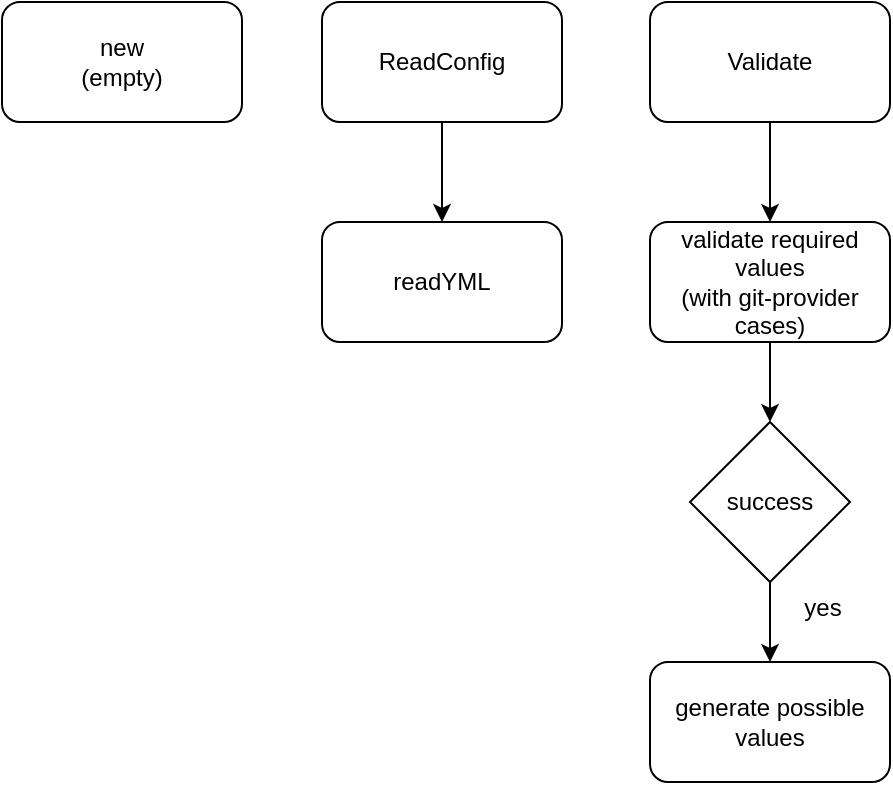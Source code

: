 <mxfile version="27.0.5" pages="2">
  <diagram name="config" id="ZvXNQg26AXPy_15aeXb5">
    <mxGraphModel dx="1426" dy="803" grid="1" gridSize="10" guides="1" tooltips="1" connect="1" arrows="1" fold="1" page="1" pageScale="1" pageWidth="827" pageHeight="1169" math="0" shadow="0">
      <root>
        <mxCell id="0" />
        <mxCell id="1" parent="0" />
        <mxCell id="JBnalLg52hrQvE5jIaXp-1" value="new&lt;div&gt;(empty)&lt;/div&gt;" style="rounded=1;whiteSpace=wrap;html=1;" vertex="1" parent="1">
          <mxGeometry x="90" y="60" width="120" height="60" as="geometry" />
        </mxCell>
        <mxCell id="JBnalLg52hrQvE5jIaXp-2" style="edgeStyle=orthogonalEdgeStyle;rounded=0;orthogonalLoop=1;jettySize=auto;html=1;entryX=0.5;entryY=0;entryDx=0;entryDy=0;" edge="1" parent="1" source="JBnalLg52hrQvE5jIaXp-3" target="JBnalLg52hrQvE5jIaXp-4">
          <mxGeometry relative="1" as="geometry" />
        </mxCell>
        <mxCell id="JBnalLg52hrQvE5jIaXp-3" value="ReadConfig" style="rounded=1;whiteSpace=wrap;html=1;" vertex="1" parent="1">
          <mxGeometry x="250" y="60" width="120" height="60" as="geometry" />
        </mxCell>
        <mxCell id="JBnalLg52hrQvE5jIaXp-4" value="readYML" style="rounded=1;whiteSpace=wrap;html=1;" vertex="1" parent="1">
          <mxGeometry x="250" y="170" width="120" height="60" as="geometry" />
        </mxCell>
        <mxCell id="JBnalLg52hrQvE5jIaXp-5" style="edgeStyle=orthogonalEdgeStyle;rounded=0;orthogonalLoop=1;jettySize=auto;html=1;" edge="1" parent="1" source="JBnalLg52hrQvE5jIaXp-6" target="JBnalLg52hrQvE5jIaXp-8">
          <mxGeometry relative="1" as="geometry" />
        </mxCell>
        <mxCell id="JBnalLg52hrQvE5jIaXp-6" value="Validate" style="rounded=1;whiteSpace=wrap;html=1;" vertex="1" parent="1">
          <mxGeometry x="414" y="60" width="120" height="60" as="geometry" />
        </mxCell>
        <mxCell id="JBnalLg52hrQvE5jIaXp-7" style="edgeStyle=orthogonalEdgeStyle;rounded=0;orthogonalLoop=1;jettySize=auto;html=1;" edge="1" parent="1" source="JBnalLg52hrQvE5jIaXp-8" target="JBnalLg52hrQvE5jIaXp-10">
          <mxGeometry relative="1" as="geometry" />
        </mxCell>
        <mxCell id="JBnalLg52hrQvE5jIaXp-8" value="validate required values&lt;br&gt;(with git-provider cases)" style="rounded=1;whiteSpace=wrap;html=1;" vertex="1" parent="1">
          <mxGeometry x="414" y="170" width="120" height="60" as="geometry" />
        </mxCell>
        <mxCell id="JBnalLg52hrQvE5jIaXp-9" style="edgeStyle=orthogonalEdgeStyle;rounded=0;orthogonalLoop=1;jettySize=auto;html=1;entryX=0.5;entryY=0;entryDx=0;entryDy=0;" edge="1" parent="1" source="JBnalLg52hrQvE5jIaXp-10" target="JBnalLg52hrQvE5jIaXp-11">
          <mxGeometry relative="1" as="geometry" />
        </mxCell>
        <mxCell id="JBnalLg52hrQvE5jIaXp-10" value="success" style="rhombus;whiteSpace=wrap;html=1;" vertex="1" parent="1">
          <mxGeometry x="434" y="270" width="80" height="80" as="geometry" />
        </mxCell>
        <mxCell id="JBnalLg52hrQvE5jIaXp-11" value="generate possible values" style="rounded=1;whiteSpace=wrap;html=1;" vertex="1" parent="1">
          <mxGeometry x="414" y="390" width="120" height="60" as="geometry" />
        </mxCell>
        <mxCell id="JBnalLg52hrQvE5jIaXp-12" value="yes" style="text;html=1;align=center;verticalAlign=middle;resizable=0;points=[];autosize=1;strokeColor=none;fillColor=none;" vertex="1" parent="1">
          <mxGeometry x="480" y="348" width="40" height="30" as="geometry" />
        </mxCell>
      </root>
    </mxGraphModel>
  </diagram>
  <diagram id="1KyT5Nvqu8-K1aTcOXnu" name="service">
    <mxGraphModel dx="1426" dy="803" grid="1" gridSize="10" guides="1" tooltips="1" connect="1" arrows="1" fold="1" page="1" pageScale="1" pageWidth="827" pageHeight="1169" math="0" shadow="0">
      <root>
        <mxCell id="0" />
        <mxCell id="1" parent="0" />
        <mxCell id="rozBYFYqCWglbYSsCx_b-8" style="edgeStyle=orthogonalEdgeStyle;rounded=0;orthogonalLoop=1;jettySize=auto;html=1;entryX=0;entryY=0.5;entryDx=0;entryDy=0;" edge="1" parent="1" source="rozBYFYqCWglbYSsCx_b-1" target="rozBYFYqCWglbYSsCx_b-6">
          <mxGeometry relative="1" as="geometry" />
        </mxCell>
        <mxCell id="rozBYFYqCWglbYSsCx_b-9" style="edgeStyle=orthogonalEdgeStyle;rounded=0;orthogonalLoop=1;jettySize=auto;html=1;entryX=0;entryY=0.5;entryDx=0;entryDy=0;" edge="1" parent="1" source="rozBYFYqCWglbYSsCx_b-1" target="rozBYFYqCWglbYSsCx_b-7">
          <mxGeometry relative="1" as="geometry" />
        </mxCell>
        <mxCell id="rozBYFYqCWglbYSsCx_b-1" value="Run" style="rounded=1;whiteSpace=wrap;html=1;" vertex="1" parent="1">
          <mxGeometry x="65" y="130" width="120" height="60" as="geometry" />
        </mxCell>
        <mxCell id="rozBYFYqCWglbYSsCx_b-3" value="" style="ellipse;html=1;shape=startState;fillColor=#000000;strokeColor=#ff0000;" vertex="1" parent="1">
          <mxGeometry x="110" y="40" width="30" height="30" as="geometry" />
        </mxCell>
        <mxCell id="rozBYFYqCWglbYSsCx_b-4" value="" style="edgeStyle=orthogonalEdgeStyle;html=1;verticalAlign=bottom;endArrow=open;endSize=8;strokeColor=#ff0000;rounded=0;" edge="1" source="rozBYFYqCWglbYSsCx_b-3" parent="1">
          <mxGeometry relative="1" as="geometry">
            <mxPoint x="125" y="130" as="targetPoint" />
          </mxGeometry>
        </mxCell>
        <mxCell id="rozBYFYqCWglbYSsCx_b-5" value="goboot" style="text;html=1;align=center;verticalAlign=middle;resizable=0;points=[];autosize=1;strokeColor=none;fillColor=none;" vertex="1" parent="1">
          <mxGeometry x="95" y="10" width="60" height="30" as="geometry" />
        </mxCell>
        <mxCell id="rozBYFYqCWglbYSsCx_b-11" style="edgeStyle=orthogonalEdgeStyle;rounded=0;orthogonalLoop=1;jettySize=auto;html=1;entryX=0;entryY=0.5;entryDx=0;entryDy=0;" edge="1" parent="1" source="rozBYFYqCWglbYSsCx_b-6" target="rozBYFYqCWglbYSsCx_b-10">
          <mxGeometry relative="1" as="geometry" />
        </mxCell>
        <mxCell id="rozBYFYqCWglbYSsCx_b-6" value="createRootDir" style="rounded=1;whiteSpace=wrap;html=1;" vertex="1" parent="1">
          <mxGeometry x="230" y="130" width="120" height="60" as="geometry" />
        </mxCell>
        <mxCell id="rozBYFYqCWglbYSsCx_b-7" value="createNewProject" style="rounded=1;whiteSpace=wrap;html=1;" vertex="1" parent="1">
          <mxGeometry x="230" y="260" width="120" height="60" as="geometry" />
        </mxCell>
        <mxCell id="rozBYFYqCWglbYSsCx_b-13" style="edgeStyle=orthogonalEdgeStyle;rounded=0;orthogonalLoop=1;jettySize=auto;html=1;" edge="1" parent="1" source="rozBYFYqCWglbYSsCx_b-10" target="rozBYFYqCWglbYSsCx_b-12">
          <mxGeometry relative="1" as="geometry" />
        </mxCell>
        <mxCell id="rozBYFYqCWglbYSsCx_b-10" value="wrong&amp;nbsp;&lt;div&gt;conf type&lt;/div&gt;" style="rhombus;whiteSpace=wrap;html=1;" vertex="1" parent="1">
          <mxGeometry x="390" y="120" width="80" height="80" as="geometry" />
        </mxCell>
        <mxCell id="rozBYFYqCWglbYSsCx_b-12" value="" style="ellipse;html=1;shape=endState;fillColor=#000000;strokeColor=#ff0000;" vertex="1" parent="1">
          <mxGeometry x="510" y="145" width="30" height="30" as="geometry" />
        </mxCell>
        <mxCell id="rozBYFYqCWglbYSsCx_b-14" value="fail" style="text;html=1;align=center;verticalAlign=middle;resizable=0;points=[];autosize=1;strokeColor=none;fillColor=none;" vertex="1" parent="1">
          <mxGeometry x="540" y="145" width="40" height="30" as="geometry" />
        </mxCell>
        <mxCell id="rozBYFYqCWglbYSsCx_b-15" value="yes" style="text;html=1;align=center;verticalAlign=middle;resizable=0;points=[];autosize=1;strokeColor=none;fillColor=none;" vertex="1" parent="1">
          <mxGeometry x="460" y="128" width="40" height="30" as="geometry" />
        </mxCell>
        <mxCell id="rozBYFYqCWglbYSsCx_b-20" style="edgeStyle=orthogonalEdgeStyle;rounded=0;orthogonalLoop=1;jettySize=auto;html=1;entryX=0;entryY=0.5;entryDx=0;entryDy=0;" edge="1" parent="1" source="rozBYFYqCWglbYSsCx_b-16" target="rozBYFYqCWglbYSsCx_b-17">
          <mxGeometry relative="1" as="geometry" />
        </mxCell>
        <mxCell id="rozBYFYqCWglbYSsCx_b-16" value="walkAndApply" style="rounded=1;whiteSpace=wrap;html=1;" vertex="1" parent="1">
          <mxGeometry x="380" y="260" width="120" height="60" as="geometry" />
        </mxCell>
        <mxCell id="rozBYFYqCWglbYSsCx_b-21" style="edgeStyle=orthogonalEdgeStyle;rounded=0;orthogonalLoop=1;jettySize=auto;html=1;entryX=0;entryY=0.5;entryDx=0;entryDy=0;" edge="1" parent="1" source="rozBYFYqCWglbYSsCx_b-17" target="rozBYFYqCWglbYSsCx_b-18">
          <mxGeometry relative="1" as="geometry" />
        </mxCell>
        <mxCell id="rozBYFYqCWglbYSsCx_b-22" style="edgeStyle=orthogonalEdgeStyle;rounded=0;orthogonalLoop=1;jettySize=auto;html=1;entryX=0.5;entryY=0;entryDx=0;entryDy=0;" edge="1" parent="1" source="rozBYFYqCWglbYSsCx_b-17" target="rozBYFYqCWglbYSsCx_b-19">
          <mxGeometry relative="1" as="geometry" />
        </mxCell>
        <mxCell id="rozBYFYqCWglbYSsCx_b-17" value="is const&lt;div&gt;root&lt;/div&gt;" style="rhombus;whiteSpace=wrap;html=1;" vertex="1" parent="1">
          <mxGeometry x="550" y="250" width="80" height="80" as="geometry" />
        </mxCell>
        <mxCell id="rozBYFYqCWglbYSsCx_b-27" style="edgeStyle=orthogonalEdgeStyle;rounded=0;orthogonalLoop=1;jettySize=auto;html=1;entryX=0.5;entryY=0;entryDx=0;entryDy=0;exitX=1;exitY=0.5;exitDx=0;exitDy=0;" edge="1" parent="1" source="rozBYFYqCWglbYSsCx_b-18" target="rozBYFYqCWglbYSsCx_b-25">
          <mxGeometry relative="1" as="geometry" />
        </mxCell>
        <mxCell id="rozBYFYqCWglbYSsCx_b-28" style="edgeStyle=orthogonalEdgeStyle;rounded=0;orthogonalLoop=1;jettySize=auto;html=1;" edge="1" parent="1" source="rozBYFYqCWglbYSsCx_b-18" target="rozBYFYqCWglbYSsCx_b-26">
          <mxGeometry relative="1" as="geometry" />
        </mxCell>
        <mxCell id="rozBYFYqCWglbYSsCx_b-18" value="renderPath&lt;div&gt;(copy template files to target)&lt;/div&gt;" style="rounded=1;whiteSpace=wrap;html=1;" vertex="1" parent="1">
          <mxGeometry x="670" y="260" width="120" height="60" as="geometry" />
        </mxCell>
        <mxCell id="rozBYFYqCWglbYSsCx_b-29" style="edgeStyle=orthogonalEdgeStyle;rounded=0;orthogonalLoop=1;jettySize=auto;html=1;entryX=0;entryY=0.5;entryDx=0;entryDy=0;" edge="1" parent="1" source="rozBYFYqCWglbYSsCx_b-19" target="rozBYFYqCWglbYSsCx_b-25">
          <mxGeometry relative="1" as="geometry" />
        </mxCell>
        <mxCell id="rozBYFYqCWglbYSsCx_b-19" value="renderContent&lt;div&gt;(replaces template contents)&lt;/div&gt;" style="rounded=1;whiteSpace=wrap;html=1;" vertex="1" parent="1">
          <mxGeometry x="530" y="370" width="120" height="60" as="geometry" />
        </mxCell>
        <mxCell id="rozBYFYqCWglbYSsCx_b-23" value="no" style="text;html=1;align=center;verticalAlign=middle;resizable=0;points=[];autosize=1;strokeColor=none;fillColor=none;" vertex="1" parent="1">
          <mxGeometry x="590" y="328" width="40" height="30" as="geometry" />
        </mxCell>
        <mxCell id="rozBYFYqCWglbYSsCx_b-24" value="yes" style="text;html=1;align=center;verticalAlign=middle;resizable=0;points=[];autosize=1;strokeColor=none;fillColor=none;" vertex="1" parent="1">
          <mxGeometry x="610" y="258" width="40" height="30" as="geometry" />
        </mxCell>
        <mxCell id="rozBYFYqCWglbYSsCx_b-25" value="excecuteTemplate&lt;div&gt;(text/template)&lt;/div&gt;" style="rounded=1;whiteSpace=wrap;html=1;" vertex="1" parent="1">
          <mxGeometry x="790" y="370" width="120" height="60" as="geometry" />
        </mxCell>
        <mxCell id="rozBYFYqCWglbYSsCx_b-26" value="utils.EnsureDir" style="rounded=1;whiteSpace=wrap;html=1;" vertex="1" parent="1">
          <mxGeometry x="900" y="260" width="120" height="60" as="geometry" />
        </mxCell>
      </root>
    </mxGraphModel>
  </diagram>
</mxfile>
